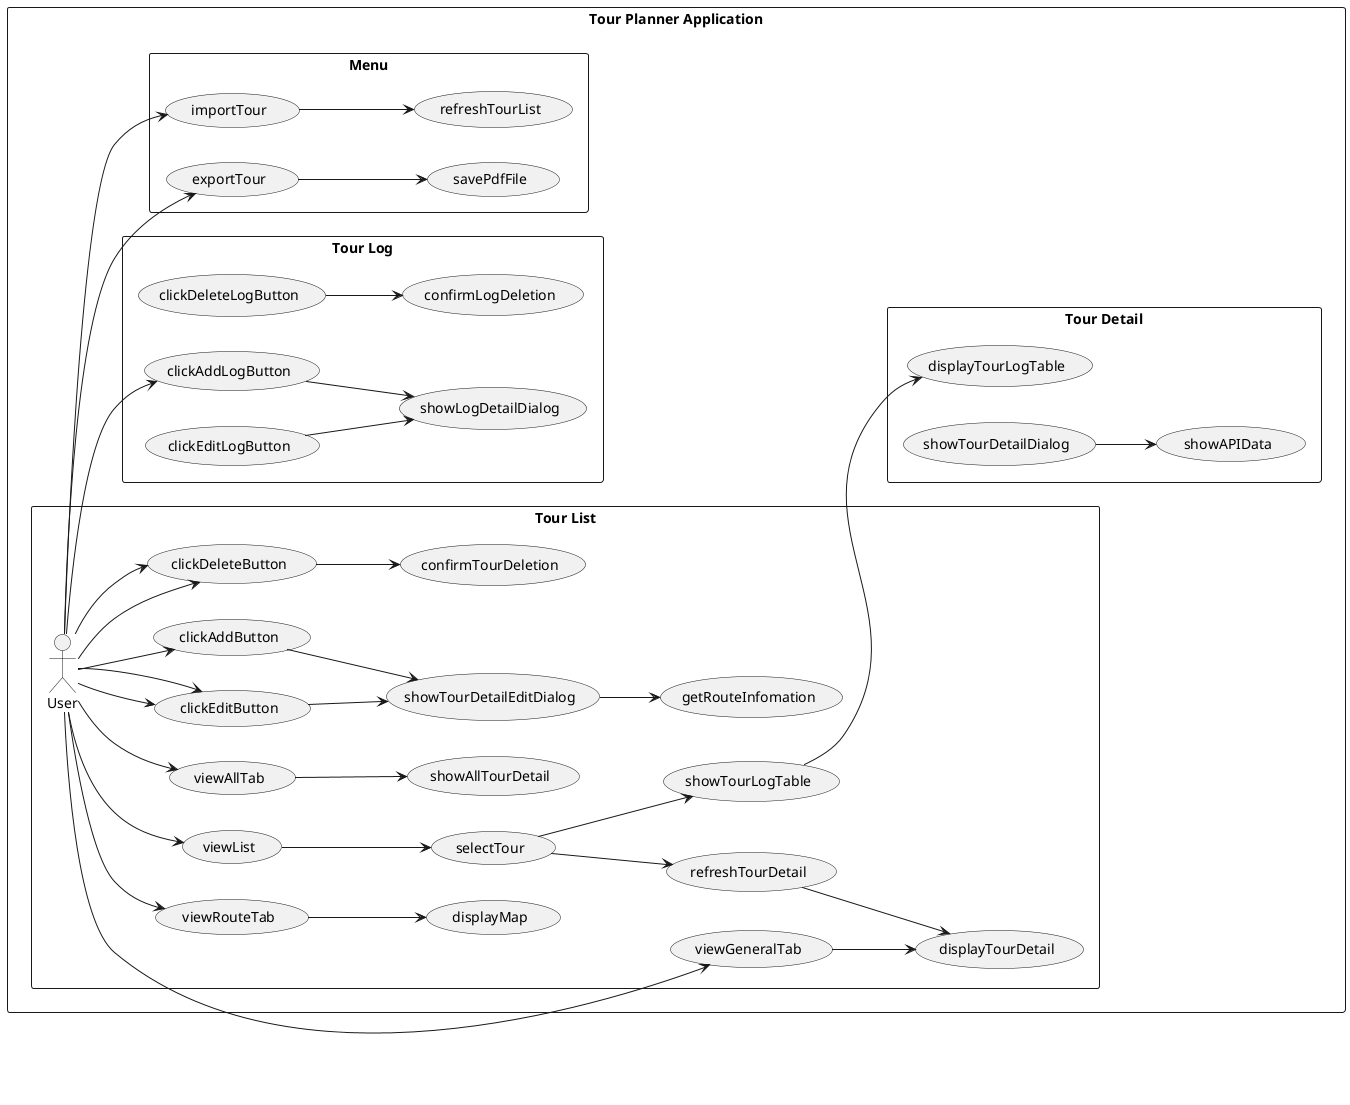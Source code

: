 @startuml
left to right direction

rectangle "Tour Planner Application" {
    rectangle "Tour List" {
        User --> (viewList)
        User --> (viewRouteTab)
        User --> (viewGeneralTab)
        User --> (viewAllTab)
        User --> (clickAddButton)
        User --> (clickDeleteButton)
        User --> (clickEditButton)
        (viewList) --> (selectTour)
        (selectTour) --> (refreshTourDetail)
        (selectTour) --> (showTourLogTable)
        (viewRouteTab) --> (displayMap)
        (viewAllTab) --> (showAllTourDetail)
        (viewGeneralTab) --> (displayTourDetail)
        (clickAddButton) --> (showTourDetailEditDialog)
        (showTourDetailEditDialog) --> (getRouteInfomation)
        (clickDeleteButton) --> (confirmTourDeletion)
        (clickEditButton) --> (showTourDetailEditDialog)
    }
    rectangle "Tour Detail"{
        (refreshTourDetail) --> (displayTourDetail)
        (showTourLogTable) --> (displayTourLogTable)
        (showTourDetailDialog) --> (showAPIData)
    }
    rectangle "Tour Log" {
        User --> (clickAddLogButton)
        User --> (clickDeleteButton)
        User --> (clickEditButton)
        (clickAddLogButton) --> (showLogDetailDialog)
        (clickDeleteLogButton) --> (confirmLogDeletion)
        (clickEditLogButton) --> (showLogDetailDialog)
    }
    rectangle "Menu"{
            User --> (importTour)
            User --> (exportTour)
            (importTour) --> (refreshTourList)
            (exportTour) --> (savePdfFile)
        }
}

@enduml
